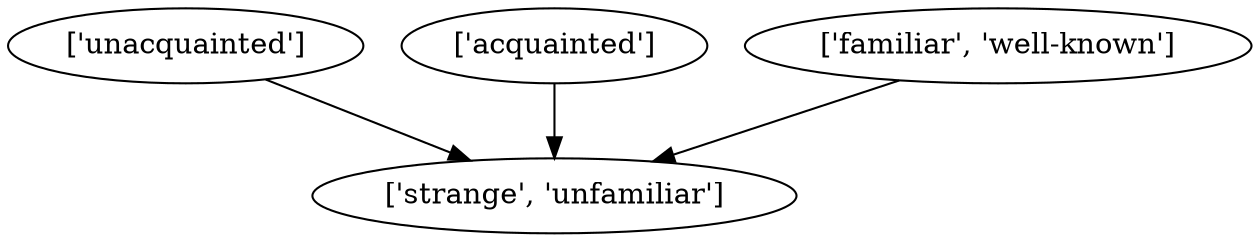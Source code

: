 strict digraph  {
	"['unacquainted']" -> "['strange', 'unfamiliar']";
	"['acquainted']" -> "['strange', 'unfamiliar']";
	"['familiar', 'well-known']" -> "['strange', 'unfamiliar']";
}
